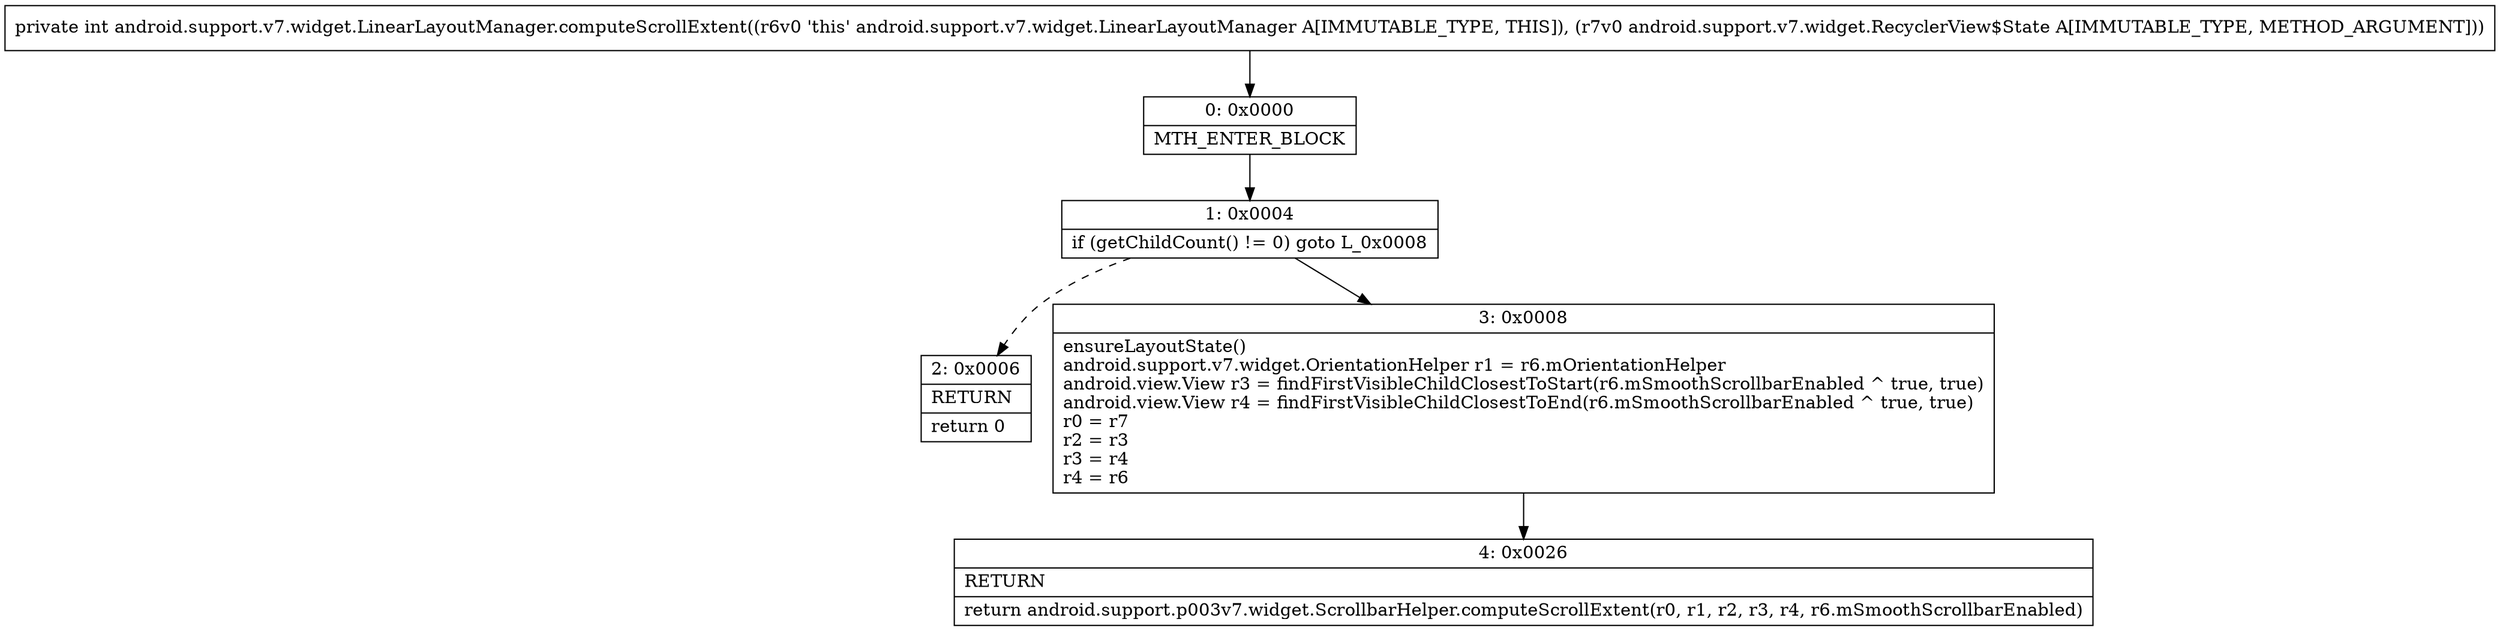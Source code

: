 digraph "CFG forandroid.support.v7.widget.LinearLayoutManager.computeScrollExtent(Landroid\/support\/v7\/widget\/RecyclerView$State;)I" {
Node_0 [shape=record,label="{0\:\ 0x0000|MTH_ENTER_BLOCK\l}"];
Node_1 [shape=record,label="{1\:\ 0x0004|if (getChildCount() != 0) goto L_0x0008\l}"];
Node_2 [shape=record,label="{2\:\ 0x0006|RETURN\l|return 0\l}"];
Node_3 [shape=record,label="{3\:\ 0x0008|ensureLayoutState()\landroid.support.v7.widget.OrientationHelper r1 = r6.mOrientationHelper\landroid.view.View r3 = findFirstVisibleChildClosestToStart(r6.mSmoothScrollbarEnabled ^ true, true)\landroid.view.View r4 = findFirstVisibleChildClosestToEnd(r6.mSmoothScrollbarEnabled ^ true, true)\lr0 = r7\lr2 = r3\lr3 = r4\lr4 = r6\l}"];
Node_4 [shape=record,label="{4\:\ 0x0026|RETURN\l|return android.support.p003v7.widget.ScrollbarHelper.computeScrollExtent(r0, r1, r2, r3, r4, r6.mSmoothScrollbarEnabled)\l}"];
MethodNode[shape=record,label="{private int android.support.v7.widget.LinearLayoutManager.computeScrollExtent((r6v0 'this' android.support.v7.widget.LinearLayoutManager A[IMMUTABLE_TYPE, THIS]), (r7v0 android.support.v7.widget.RecyclerView$State A[IMMUTABLE_TYPE, METHOD_ARGUMENT])) }"];
MethodNode -> Node_0;
Node_0 -> Node_1;
Node_1 -> Node_2[style=dashed];
Node_1 -> Node_3;
Node_3 -> Node_4;
}

